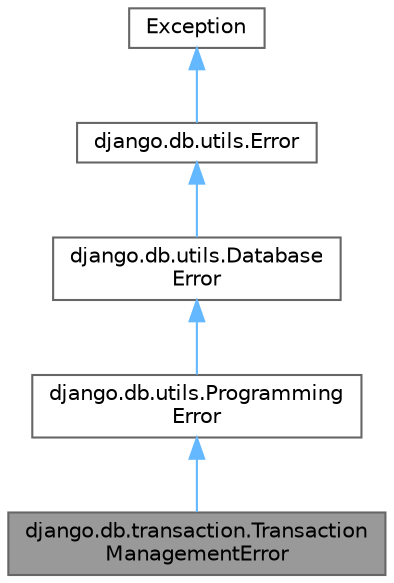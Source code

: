 digraph "django.db.transaction.TransactionManagementError"
{
 // LATEX_PDF_SIZE
  bgcolor="transparent";
  edge [fontname=Helvetica,fontsize=10,labelfontname=Helvetica,labelfontsize=10];
  node [fontname=Helvetica,fontsize=10,shape=box,height=0.2,width=0.4];
  Node1 [id="Node000001",label="django.db.transaction.Transaction\lManagementError",height=0.2,width=0.4,color="gray40", fillcolor="grey60", style="filled", fontcolor="black",tooltip=" "];
  Node2 -> Node1 [id="edge5_Node000001_Node000002",dir="back",color="steelblue1",style="solid",tooltip=" "];
  Node2 [id="Node000002",label="django.db.utils.Programming\lError",height=0.2,width=0.4,color="gray40", fillcolor="white", style="filled",URL="$classdjango_1_1db_1_1utils_1_1ProgrammingError.html",tooltip=" "];
  Node3 -> Node2 [id="edge6_Node000002_Node000003",dir="back",color="steelblue1",style="solid",tooltip=" "];
  Node3 [id="Node000003",label="django.db.utils.Database\lError",height=0.2,width=0.4,color="gray40", fillcolor="white", style="filled",URL="$classdjango_1_1db_1_1utils_1_1DatabaseError.html",tooltip=" "];
  Node4 -> Node3 [id="edge7_Node000003_Node000004",dir="back",color="steelblue1",style="solid",tooltip=" "];
  Node4 [id="Node000004",label="django.db.utils.Error",height=0.2,width=0.4,color="gray40", fillcolor="white", style="filled",URL="$classdjango_1_1db_1_1utils_1_1Error.html",tooltip=" "];
  Node5 -> Node4 [id="edge8_Node000004_Node000005",dir="back",color="steelblue1",style="solid",tooltip=" "];
  Node5 [id="Node000005",label="Exception",height=0.2,width=0.4,color="gray40", fillcolor="white", style="filled",tooltip=" "];
}
